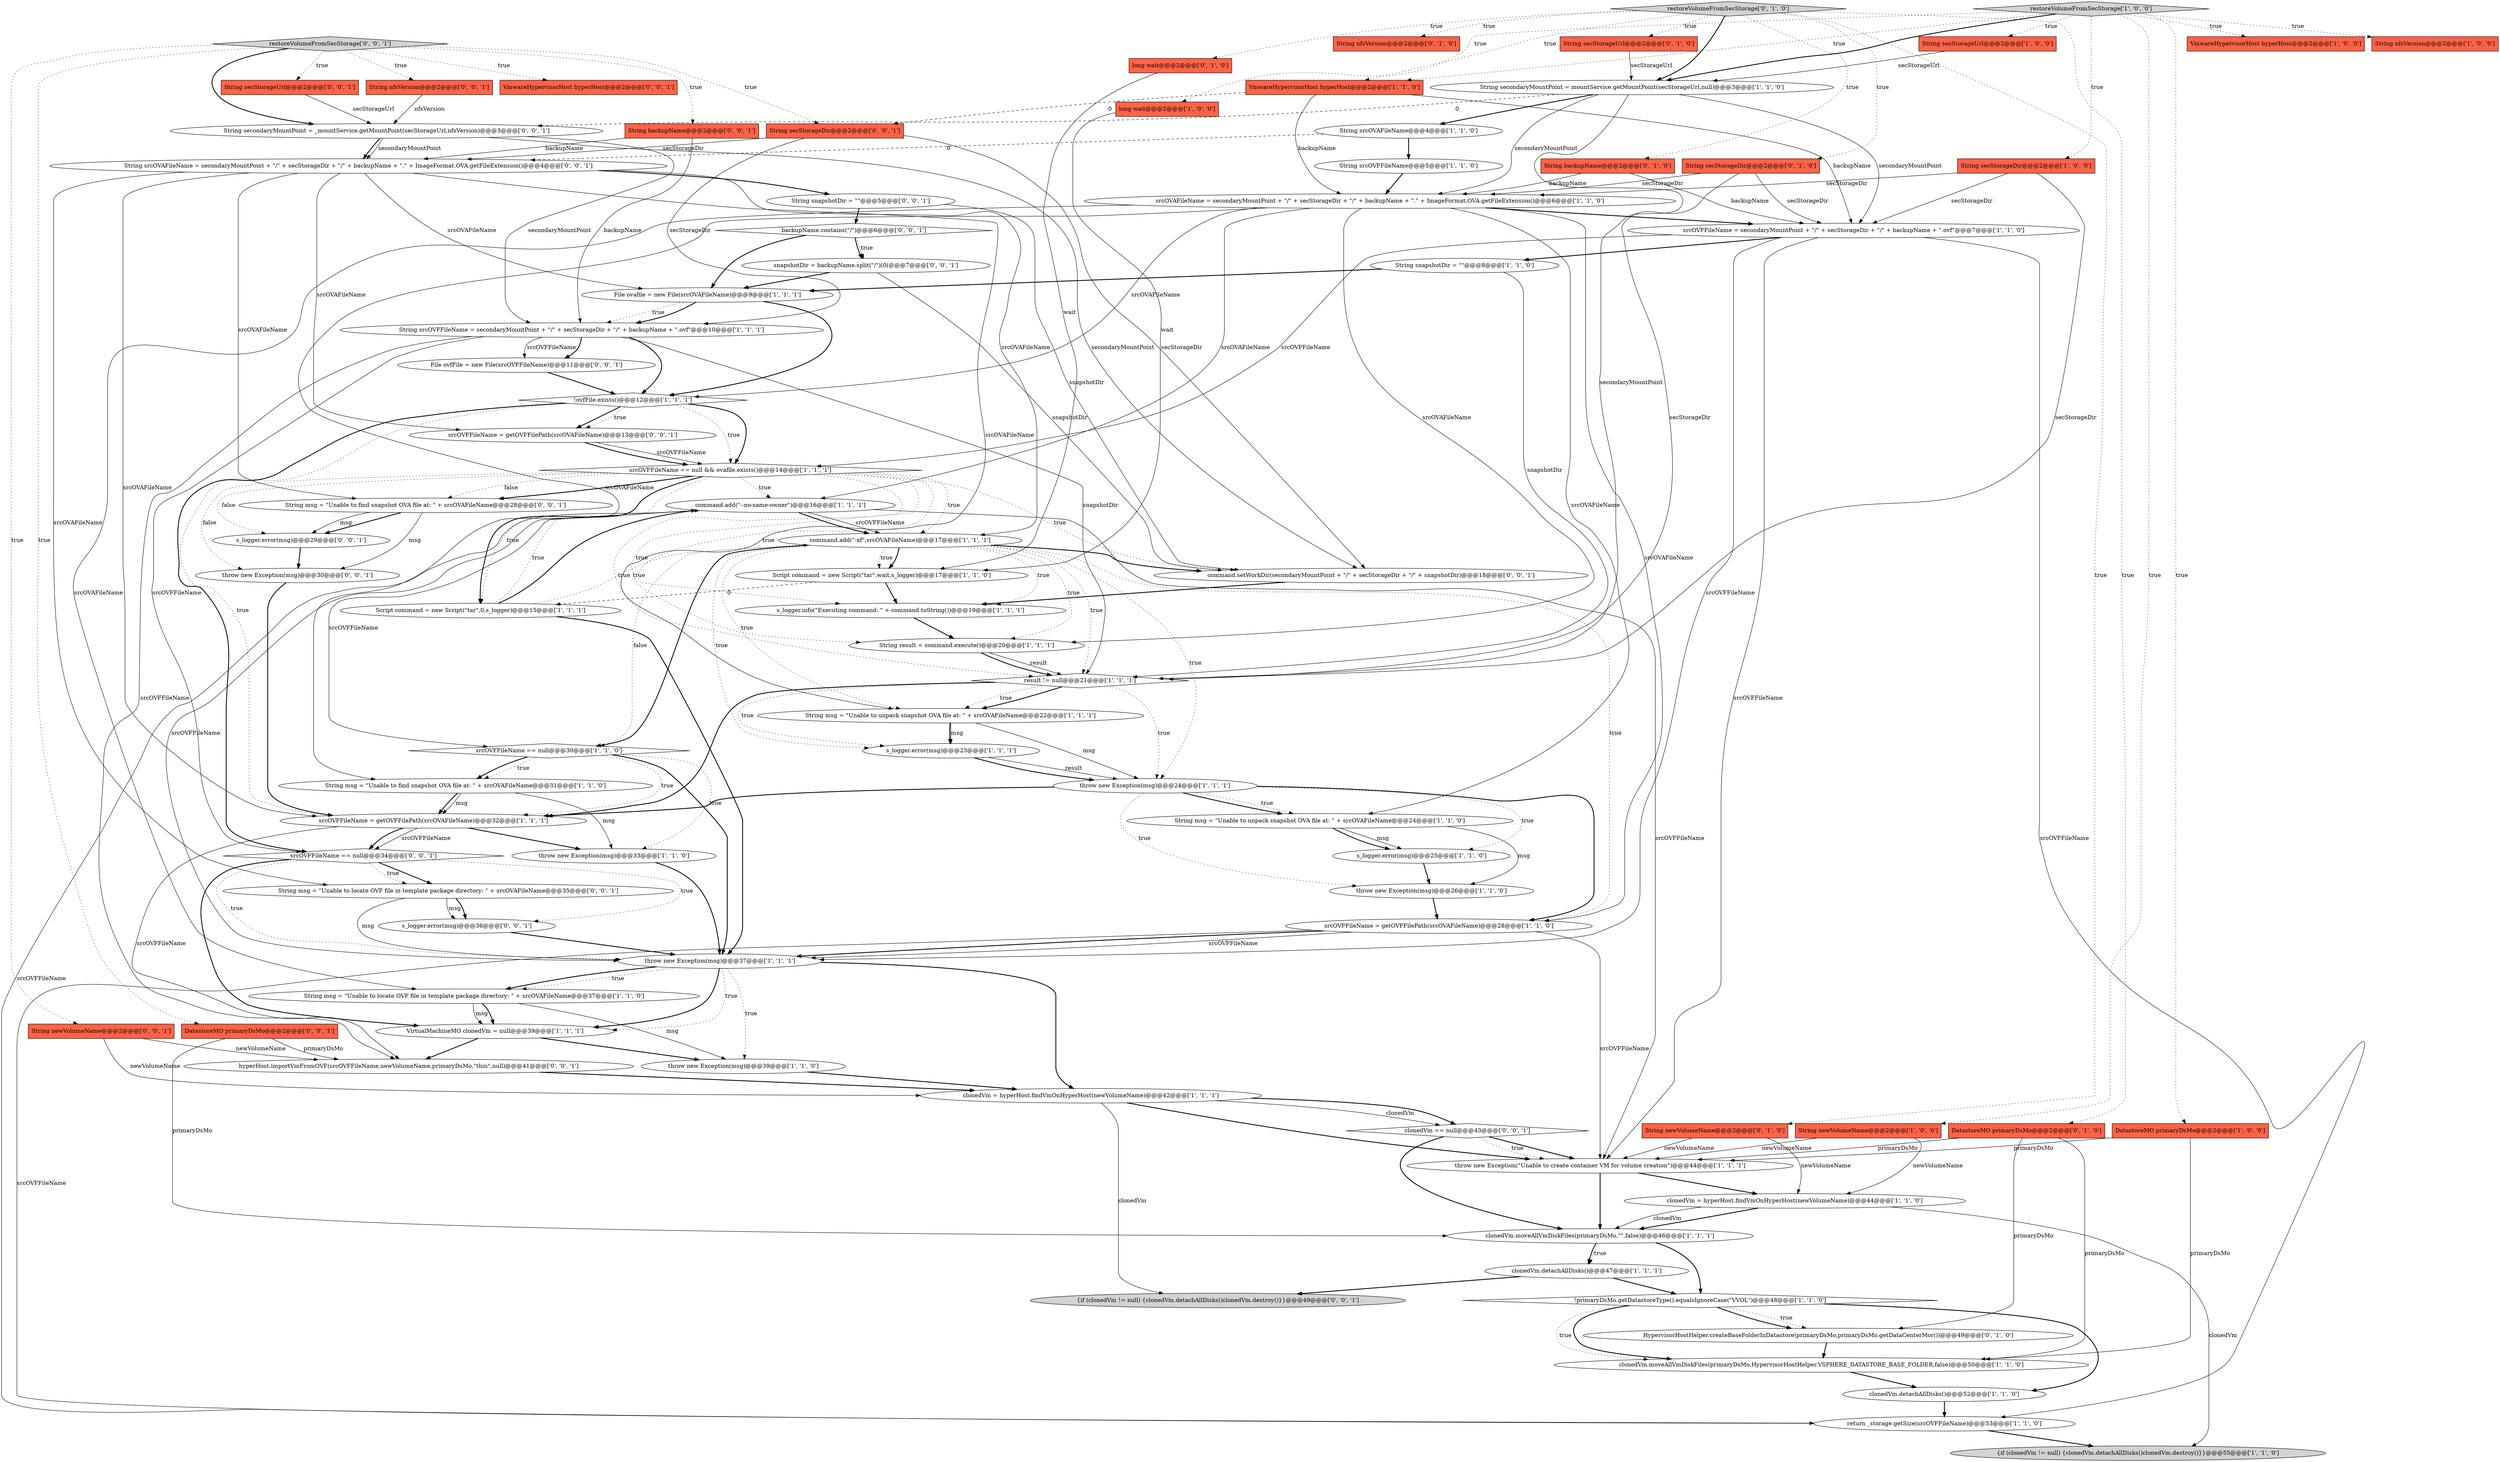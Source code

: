 digraph {
63 [style = filled, label = "snapshotDir = backupName.split(\"/\")(0(@@@7@@@['0', '0', '1']", fillcolor = white, shape = ellipse image = "AAA0AAABBB3BBB"];
35 [style = filled, label = "String result = command.execute()@@@20@@@['1', '1', '1']", fillcolor = white, shape = ellipse image = "AAA0AAABBB1BBB"];
34 [style = filled, label = "VmwareHypervisorHost hyperHost@@@2@@@['1', '0', '0']", fillcolor = tomato, shape = box image = "AAA0AAABBB1BBB"];
26 [style = filled, label = "srcOVAFileName = secondaryMountPoint + \"/\" + secStorageDir + \"/\" + backupName + \".\" + ImageFormat.OVA.getFileExtension()@@@6@@@['1', '1', '0']", fillcolor = white, shape = ellipse image = "AAA0AAABBB1BBB"];
69 [style = filled, label = "hyperHost.importVmFromOVF(srcOVFFileName,newVolumeName,primaryDsMo,\"thin\",null)@@@41@@@['0', '0', '1']", fillcolor = white, shape = ellipse image = "AAA0AAABBB3BBB"];
9 [style = filled, label = "String snapshotDir = \"\"@@@8@@@['1', '1', '0']", fillcolor = white, shape = ellipse image = "AAA0AAABBB1BBB"];
18 [style = filled, label = "clonedVm = hyperHost.findVmOnHyperHost(newVolumeName)@@@44@@@['1', '1', '0']", fillcolor = white, shape = ellipse image = "AAA0AAABBB1BBB"];
55 [style = filled, label = "String secStorageDir@@@2@@@['0', '1', '0']", fillcolor = tomato, shape = box image = "AAA0AAABBB2BBB"];
20 [style = filled, label = "clonedVm.moveAllVmDiskFiles(primaryDsMo,\"\",false)@@@46@@@['1', '1', '1']", fillcolor = white, shape = ellipse image = "AAA0AAABBB1BBB"];
58 [style = filled, label = "String newVolumeName@@@2@@@['0', '1', '0']", fillcolor = tomato, shape = box image = "AAA0AAABBB2BBB"];
81 [style = filled, label = "command.setWorkDir(secondaryMountPoint + \"/\" + secStorageDir + \"/\" + snapshotDir)@@@18@@@['0', '0', '1']", fillcolor = white, shape = ellipse image = "AAA0AAABBB3BBB"];
32 [style = filled, label = "throw new Exception(msg)@@@37@@@['1', '1', '1']", fillcolor = white, shape = ellipse image = "AAA0AAABBB1BBB"];
40 [style = filled, label = "command.add(\"--no-same-owner\")@@@16@@@['1', '1', '1']", fillcolor = white, shape = ellipse image = "AAA0AAABBB1BBB"];
82 [style = filled, label = "String secStorageDir@@@2@@@['0', '0', '1']", fillcolor = tomato, shape = box image = "AAA0AAABBB3BBB"];
44 [style = filled, label = "VirtualMachineMO clonedVm = null@@@39@@@['1', '1', '1']", fillcolor = white, shape = ellipse image = "AAA0AAABBB1BBB"];
66 [style = filled, label = "String snapshotDir = \"\"@@@5@@@['0', '0', '1']", fillcolor = white, shape = ellipse image = "AAA0AAABBB3BBB"];
77 [style = filled, label = "srcOVFFileName == null@@@34@@@['0', '0', '1']", fillcolor = white, shape = diamond image = "AAA0AAABBB3BBB"];
42 [style = filled, label = "String secStorageUrl@@@2@@@['1', '0', '0']", fillcolor = tomato, shape = box image = "AAA0AAABBB1BBB"];
62 [style = filled, label = "String backupName@@@2@@@['0', '0', '1']", fillcolor = tomato, shape = box image = "AAA0AAABBB3BBB"];
0 [style = filled, label = "clonedVm.detachAllDisks()@@@47@@@['1', '1', '1']", fillcolor = white, shape = ellipse image = "AAA0AAABBB1BBB"];
22 [style = filled, label = "throw new Exception(msg)@@@24@@@['1', '1', '1']", fillcolor = white, shape = ellipse image = "AAA0AAABBB1BBB"];
48 [style = filled, label = "throw new Exception(msg)@@@39@@@['1', '1', '0']", fillcolor = white, shape = ellipse image = "AAA0AAABBB1BBB"];
51 [style = filled, label = "String secStorageUrl@@@2@@@['0', '1', '0']", fillcolor = tomato, shape = box image = "AAA0AAABBB2BBB"];
46 [style = filled, label = "clonedVm.detachAllDisks()@@@52@@@['1', '1', '0']", fillcolor = white, shape = ellipse image = "AAA0AAABBB1BBB"];
3 [style = filled, label = "String srcOVAFileName@@@4@@@['1', '1', '0']", fillcolor = white, shape = ellipse image = "AAA0AAABBB1BBB"];
10 [style = filled, label = "srcOVFFileName = secondaryMountPoint + \"/\" + secStorageDir + \"/\" + backupName + \".ovf\"@@@7@@@['1', '1', '0']", fillcolor = white, shape = ellipse image = "AAA0AAABBB1BBB"];
64 [style = filled, label = "String newVolumeName@@@2@@@['0', '0', '1']", fillcolor = tomato, shape = box image = "AAA0AAABBB3BBB"];
65 [style = filled, label = "throw new Exception(msg)@@@30@@@['0', '0', '1']", fillcolor = white, shape = ellipse image = "AAA0AAABBB3BBB"];
27 [style = filled, label = "s_logger.error(msg)@@@25@@@['1', '1', '0']", fillcolor = white, shape = ellipse image = "AAA0AAABBB1BBB"];
15 [style = filled, label = "String secStorageDir@@@2@@@['1', '0', '0']", fillcolor = tomato, shape = box image = "AAA0AAABBB1BBB"];
41 [style = filled, label = "Script command = new Script(\"tar\",wait,s_logger)@@@17@@@['1', '1', '0']", fillcolor = white, shape = ellipse image = "AAA0AAABBB1BBB"];
28 [style = filled, label = "!primaryDsMo.getDatastoreType().equalsIgnoreCase(\"VVOL\")@@@48@@@['1', '1', '0']", fillcolor = white, shape = diamond image = "AAA0AAABBB1BBB"];
12 [style = filled, label = "String srcOVFFileName@@@5@@@['1', '1', '0']", fillcolor = white, shape = ellipse image = "AAA0AAABBB1BBB"];
56 [style = filled, label = "long wait@@@2@@@['0', '1', '0']", fillcolor = tomato, shape = box image = "AAA0AAABBB2BBB"];
60 [style = filled, label = "DatastoreMO primaryDsMo@@@2@@@['0', '0', '1']", fillcolor = tomato, shape = box image = "AAA0AAABBB3BBB"];
83 [style = filled, label = "s_logger.error(msg)@@@36@@@['0', '0', '1']", fillcolor = white, shape = ellipse image = "AAA0AAABBB3BBB"];
36 [style = filled, label = "return _storage.getSize(srcOVFFileName)@@@53@@@['1', '1', '0']", fillcolor = white, shape = ellipse image = "AAA0AAABBB1BBB"];
39 [style = filled, label = "String msg = \"Unable to find snapshot OVA file at: \" + srcOVAFileName@@@31@@@['1', '1', '0']", fillcolor = white, shape = ellipse image = "AAA0AAABBB1BBB"];
52 [style = filled, label = "HypervisorHostHelper.createBaseFolderInDatastore(primaryDsMo,primaryDsMo.getDataCenterMor())@@@49@@@['0', '1', '0']", fillcolor = white, shape = ellipse image = "AAA1AAABBB2BBB"];
67 [style = filled, label = "String msg = \"Unable to find snapshot OVA file at: \" + srcOVAFileName@@@28@@@['0', '0', '1']", fillcolor = white, shape = ellipse image = "AAA0AAABBB3BBB"];
8 [style = filled, label = "throw new Exception(msg)@@@26@@@['1', '1', '0']", fillcolor = white, shape = ellipse image = "AAA0AAABBB1BBB"];
79 [style = filled, label = "String secondaryMountPoint = _mountService.getMountPoint(secStorageUrl,nfsVersion)@@@3@@@['0', '0', '1']", fillcolor = white, shape = ellipse image = "AAA0AAABBB3BBB"];
80 [style = filled, label = "String msg = \"Unable to locate OVF file in template package directory: \" + srcOVAFileName@@@35@@@['0', '0', '1']", fillcolor = white, shape = ellipse image = "AAA0AAABBB3BBB"];
33 [style = filled, label = "Script command = new Script(\"tar\",0,s_logger)@@@15@@@['1', '1', '1']", fillcolor = white, shape = ellipse image = "AAA0AAABBB1BBB"];
24 [style = filled, label = "srcOVFFileName = getOVFFilePath(srcOVAFileName)@@@32@@@['1', '1', '1']", fillcolor = white, shape = ellipse image = "AAA0AAABBB1BBB"];
4 [style = filled, label = "String nfsVersion@@@2@@@['1', '0', '0']", fillcolor = tomato, shape = box image = "AAA0AAABBB1BBB"];
11 [style = filled, label = "result != null@@@21@@@['1', '1', '1']", fillcolor = white, shape = diamond image = "AAA0AAABBB1BBB"];
31 [style = filled, label = "srcOVFFileName == null@@@30@@@['1', '1', '0']", fillcolor = white, shape = diamond image = "AAA0AAABBB1BBB"];
45 [style = filled, label = "command.add(\"-xf\",srcOVAFileName)@@@17@@@['1', '1', '1']", fillcolor = white, shape = ellipse image = "AAA0AAABBB1BBB"];
72 [style = filled, label = "backupName.contains(\"/\")@@@6@@@['0', '0', '1']", fillcolor = white, shape = diamond image = "AAA0AAABBB3BBB"];
76 [style = filled, label = "srcOVFFileName = getOVFFilePath(srcOVAFileName)@@@13@@@['0', '0', '1']", fillcolor = white, shape = ellipse image = "AAA0AAABBB3BBB"];
38 [style = filled, label = "clonedVm = hyperHost.findVmOnHyperHost(newVolumeName)@@@42@@@['1', '1', '1']", fillcolor = white, shape = ellipse image = "AAA0AAABBB1BBB"];
54 [style = filled, label = "String nfsVersion@@@2@@@['0', '1', '0']", fillcolor = tomato, shape = box image = "AAA0AAABBB2BBB"];
19 [style = filled, label = "throw new Exception(\"Unable to create container VM for volume creation\")@@@44@@@['1', '1', '1']", fillcolor = white, shape = ellipse image = "AAA0AAABBB1BBB"];
68 [style = filled, label = "s_logger.error(msg)@@@29@@@['0', '0', '1']", fillcolor = white, shape = ellipse image = "AAA0AAABBB3BBB"];
14 [style = filled, label = "String srcOVFFileName = secondaryMountPoint + \"/\" + secStorageDir + \"/\" + backupName + \".ovf\"@@@10@@@['1', '1', '1']", fillcolor = white, shape = ellipse image = "AAA0AAABBB1BBB"];
75 [style = filled, label = "String secStorageUrl@@@2@@@['0', '0', '1']", fillcolor = tomato, shape = box image = "AAA0AAABBB3BBB"];
2 [style = filled, label = "s_logger.info(\"Executing command: \" + command.toString())@@@19@@@['1', '1', '1']", fillcolor = white, shape = ellipse image = "AAA0AAABBB1BBB"];
71 [style = filled, label = "{if (clonedVm != null) {clonedVm.detachAllDisks()clonedVm.destroy()}}@@@49@@@['0', '0', '1']", fillcolor = lightgray, shape = ellipse image = "AAA0AAABBB3BBB"];
53 [style = filled, label = "restoreVolumeFromSecStorage['0', '1', '0']", fillcolor = lightgray, shape = diamond image = "AAA0AAABBB2BBB"];
57 [style = filled, label = "DatastoreMO primaryDsMo@@@2@@@['0', '1', '0']", fillcolor = tomato, shape = box image = "AAA0AAABBB2BBB"];
50 [style = filled, label = "VmwareHypervisorHost hyperHost@@@2@@@['1', '1', '0']", fillcolor = tomato, shape = box image = "AAA0AAABBB1BBB"];
21 [style = filled, label = "File ovafile = new File(srcOVAFileName)@@@9@@@['1', '1', '1']", fillcolor = white, shape = ellipse image = "AAA0AAABBB1BBB"];
74 [style = filled, label = "String nfsVersion@@@2@@@['0', '0', '1']", fillcolor = tomato, shape = box image = "AAA0AAABBB3BBB"];
16 [style = filled, label = "String msg = \"Unable to unpack snapshot OVA file at: \" + srcOVAFileName@@@24@@@['1', '1', '0']", fillcolor = white, shape = ellipse image = "AAA0AAABBB1BBB"];
13 [style = filled, label = "String secondaryMountPoint = mountService.getMountPoint(secStorageUrl,null)@@@3@@@['1', '1', '0']", fillcolor = white, shape = ellipse image = "AAA0AAABBB1BBB"];
25 [style = filled, label = "{if (clonedVm != null) {clonedVm.detachAllDisks()clonedVm.destroy()}}@@@55@@@['1', '1', '0']", fillcolor = lightgray, shape = ellipse image = "AAA0AAABBB1BBB"];
59 [style = filled, label = "String backupName@@@2@@@['0', '1', '0']", fillcolor = tomato, shape = box image = "AAA0AAABBB2BBB"];
61 [style = filled, label = "restoreVolumeFromSecStorage['0', '0', '1']", fillcolor = lightgray, shape = diamond image = "AAA0AAABBB3BBB"];
70 [style = filled, label = "String srcOVAFileName = secondaryMountPoint + \"/\" + secStorageDir + \"/\" + backupName + \".\" + ImageFormat.OVA.getFileExtension()@@@4@@@['0', '0', '1']", fillcolor = white, shape = ellipse image = "AAA0AAABBB3BBB"];
43 [style = filled, label = "String msg = \"Unable to locate OVF file in template package directory: \" + srcOVAFileName@@@37@@@['1', '1', '0']", fillcolor = white, shape = ellipse image = "AAA0AAABBB1BBB"];
5 [style = filled, label = "s_logger.error(msg)@@@23@@@['1', '1', '1']", fillcolor = white, shape = ellipse image = "AAA0AAABBB1BBB"];
47 [style = filled, label = "throw new Exception(msg)@@@33@@@['1', '1', '0']", fillcolor = white, shape = ellipse image = "AAA0AAABBB1BBB"];
17 [style = filled, label = "!ovfFile.exists()@@@12@@@['1', '1', '1']", fillcolor = white, shape = diamond image = "AAA0AAABBB1BBB"];
7 [style = filled, label = "srcOVFFileName == null && ovafile.exists()@@@14@@@['1', '1', '1']", fillcolor = white, shape = diamond image = "AAA0AAABBB1BBB"];
6 [style = filled, label = "DatastoreMO primaryDsMo@@@2@@@['1', '0', '0']", fillcolor = tomato, shape = box image = "AAA0AAABBB1BBB"];
37 [style = filled, label = "srcOVFFileName = getOVFFilePath(srcOVAFileName)@@@28@@@['1', '1', '0']", fillcolor = white, shape = ellipse image = "AAA0AAABBB1BBB"];
78 [style = filled, label = "VmwareHypervisorHost hyperHost@@@2@@@['0', '0', '1']", fillcolor = tomato, shape = box image = "AAA0AAABBB3BBB"];
29 [style = filled, label = "clonedVm.moveAllVmDiskFiles(primaryDsMo,HypervisorHostHelper.VSPHERE_DATASTORE_BASE_FOLDER,false)@@@50@@@['1', '1', '0']", fillcolor = white, shape = ellipse image = "AAA0AAABBB1BBB"];
1 [style = filled, label = "restoreVolumeFromSecStorage['1', '0', '0']", fillcolor = lightgray, shape = diamond image = "AAA0AAABBB1BBB"];
30 [style = filled, label = "String newVolumeName@@@2@@@['1', '0', '0']", fillcolor = tomato, shape = box image = "AAA0AAABBB1BBB"];
23 [style = filled, label = "String msg = \"Unable to unpack snapshot OVA file at: \" + srcOVAFileName@@@22@@@['1', '1', '1']", fillcolor = white, shape = ellipse image = "AAA0AAABBB1BBB"];
84 [style = filled, label = "clonedVm == null@@@43@@@['0', '0', '1']", fillcolor = white, shape = diamond image = "AAA0AAABBB3BBB"];
49 [style = filled, label = "long wait@@@2@@@['1', '0', '0']", fillcolor = tomato, shape = box image = "AAA0AAABBB1BBB"];
73 [style = filled, label = "File ovfFile = new File(srcOVFFileName)@@@11@@@['0', '0', '1']", fillcolor = white, shape = ellipse image = "AAA0AAABBB3BBB"];
26->39 [style = solid, label="srcOVAFileName"];
9->11 [style = solid, label="snapshotDir"];
11->23 [style = dotted, label="true"];
40->31 [style = solid, label="srcOVFFileName"];
18->20 [style = bold, label=""];
24->47 [style = bold, label=""];
72->21 [style = bold, label=""];
22->24 [style = bold, label=""];
24->69 [style = solid, label="srcOVFFileName"];
64->69 [style = solid, label="newVolumeName"];
13->10 [style = solid, label="secondaryMountPoint"];
44->48 [style = bold, label=""];
84->19 [style = bold, label=""];
80->83 [style = solid, label="msg"];
45->41 [style = bold, label=""];
72->63 [style = dotted, label="true"];
15->11 [style = solid, label="secStorageDir"];
13->26 [style = solid, label="secondaryMountPoint"];
33->32 [style = bold, label=""];
45->23 [style = dotted, label="true"];
1->42 [style = dotted, label="true"];
31->32 [style = bold, label=""];
84->20 [style = bold, label=""];
37->32 [style = solid, label="srcOVFFileName"];
32->43 [style = dotted, label="true"];
7->67 [style = dotted, label="false"];
53->54 [style = dotted, label="true"];
32->48 [style = dotted, label="true"];
45->2 [style = dotted, label="true"];
39->24 [style = bold, label=""];
45->5 [style = dotted, label="true"];
24->77 [style = bold, label=""];
53->13 [style = bold, label=""];
38->84 [style = solid, label="clonedVm"];
17->24 [style = dotted, label="true"];
10->36 [style = solid, label="srcOVFFileName"];
11->23 [style = bold, label=""];
75->79 [style = solid, label="secStorageUrl"];
43->44 [style = solid, label="msg"];
77->80 [style = bold, label=""];
66->81 [style = solid, label="snapshotDir"];
16->27 [style = solid, label="msg"];
65->24 [style = bold, label=""];
26->17 [style = solid, label="srcOVAFileName"];
21->14 [style = dotted, label="true"];
31->39 [style = bold, label=""];
20->0 [style = bold, label=""];
30->18 [style = solid, label="newVolumeName"];
43->44 [style = bold, label=""];
39->47 [style = solid, label="msg"];
60->20 [style = solid, label="primaryDsMo"];
28->29 [style = bold, label=""];
7->67 [style = bold, label=""];
11->5 [style = dotted, label="true"];
45->11 [style = dotted, label="true"];
37->19 [style = solid, label="srcOVFFileName"];
14->17 [style = bold, label=""];
66->72 [style = bold, label=""];
63->21 [style = bold, label=""];
49->41 [style = solid, label="wait"];
32->38 [style = bold, label=""];
45->31 [style = dotted, label="false"];
45->37 [style = dotted, label="true"];
0->71 [style = bold, label=""];
61->62 [style = dotted, label="true"];
10->7 [style = solid, label="srcOVFFileName"];
57->52 [style = solid, label="primaryDsMo"];
1->15 [style = dotted, label="true"];
35->11 [style = solid, label="result"];
70->66 [style = bold, label=""];
76->7 [style = solid, label="srcOVFFileName"];
40->45 [style = bold, label=""];
53->50 [style = dotted, label="true"];
38->19 [style = bold, label=""];
8->37 [style = bold, label=""];
15->10 [style = solid, label="secStorageDir"];
83->32 [style = bold, label=""];
70->67 [style = solid, label="srcOVAFileName"];
74->79 [style = solid, label="nfsVersion"];
47->32 [style = bold, label=""];
52->29 [style = bold, label=""];
37->32 [style = bold, label=""];
28->52 [style = dotted, label="true"];
22->27 [style = dotted, label="true"];
45->31 [style = bold, label=""];
27->8 [style = bold, label=""];
13->11 [style = solid, label="secondaryMountPoint"];
51->13 [style = solid, label="secStorageUrl"];
59->10 [style = solid, label="backupName"];
82->81 [style = solid, label="secStorageDir"];
77->80 [style = dotted, label="true"];
37->36 [style = solid, label="srcOVFFileName"];
31->47 [style = dotted, label="true"];
23->5 [style = bold, label=""];
14->73 [style = solid, label="srcOVFFileName"];
5->22 [style = bold, label=""];
30->19 [style = solid, label="newVolumeName"];
53->59 [style = dotted, label="true"];
61->64 [style = dotted, label="true"];
14->69 [style = solid, label="srcOVFFileName"];
55->10 [style = solid, label="secStorageDir"];
16->8 [style = solid, label="msg"];
26->16 [style = solid, label="srcOVAFileName"];
79->81 [style = solid, label="secondaryMountPoint"];
79->70 [style = bold, label=""];
7->33 [style = dotted, label="true"];
80->32 [style = solid, label="msg"];
40->32 [style = solid, label="srcOVFFileName"];
23->22 [style = solid, label="msg"];
35->11 [style = bold, label=""];
77->44 [style = bold, label=""];
48->38 [style = bold, label=""];
77->83 [style = dotted, label="true"];
63->81 [style = solid, label="snapshotDir"];
19->18 [style = bold, label=""];
28->29 [style = dotted, label="true"];
1->4 [style = dotted, label="true"];
17->77 [style = bold, label=""];
77->32 [style = dotted, label="true"];
61->74 [style = dotted, label="true"];
1->13 [style = bold, label=""];
7->2 [style = dotted, label="true"];
12->26 [style = bold, label=""];
33->40 [style = dotted, label="true"];
1->49 [style = dotted, label="true"];
61->60 [style = dotted, label="true"];
21->14 [style = bold, label=""];
70->21 [style = solid, label="srcOVAFileName"];
53->58 [style = dotted, label="true"];
84->19 [style = dotted, label="true"];
7->33 [style = bold, label=""];
31->24 [style = dotted, label="true"];
58->19 [style = solid, label="newVolumeName"];
82->70 [style = solid, label="secStorageDir"];
67->68 [style = solid, label="msg"];
41->2 [style = bold, label=""];
56->41 [style = solid, label="wait"];
40->36 [style = solid, label="srcOVFFileName"];
39->24 [style = solid, label="msg"];
45->41 [style = dotted, label="true"];
53->51 [style = dotted, label="true"];
22->16 [style = bold, label=""];
28->52 [style = bold, label=""];
14->11 [style = solid, label="snapshotDir"];
57->29 [style = solid, label="primaryDsMo"];
11->24 [style = bold, label=""];
7->45 [style = dotted, label="true"];
13->79 [style = dashed, label="0"];
67->68 [style = bold, label=""];
20->0 [style = dotted, label="true"];
7->11 [style = dotted, label="true"];
33->40 [style = bold, label=""];
79->14 [style = solid, label="secondaryMountPoint"];
70->23 [style = solid, label="srcOVAFileName"];
14->73 [style = bold, label=""];
3->70 [style = dashed, label="0"];
1->50 [style = dotted, label="true"];
10->32 [style = solid, label="srcOVFFileName"];
42->13 [style = solid, label="secStorageUrl"];
18->25 [style = solid, label="clonedVm"];
70->80 [style = solid, label="srcOVAFileName"];
3->12 [style = bold, label=""];
53->56 [style = dotted, label="true"];
1->34 [style = dotted, label="true"];
16->27 [style = bold, label=""];
59->26 [style = solid, label="backupName"];
10->19 [style = solid, label="srcOVFFileName"];
44->69 [style = bold, label=""];
13->3 [style = bold, label=""];
32->44 [style = dotted, label="true"];
73->17 [style = bold, label=""];
45->35 [style = dotted, label="true"];
26->40 [style = solid, label="srcOVAFileName"];
31->39 [style = dotted, label="true"];
61->75 [style = dotted, label="true"];
40->45 [style = solid, label="srcOVFFileName"];
17->7 [style = bold, label=""];
46->36 [style = bold, label=""];
53->57 [style = dotted, label="true"];
67->65 [style = solid, label="msg"];
6->19 [style = solid, label="primaryDsMo"];
64->38 [style = solid, label="newVolumeName"];
55->11 [style = solid, label="secStorageDir"];
45->81 [style = bold, label=""];
76->7 [style = bold, label=""];
7->35 [style = dotted, label="true"];
26->43 [style = solid, label="srcOVAFileName"];
26->37 [style = solid, label="srcOVAFileName"];
29->46 [style = bold, label=""];
26->35 [style = solid, label="srcOVAFileName"];
32->43 [style = bold, label=""];
33->45 [style = dotted, label="true"];
7->81 [style = dotted, label="true"];
15->26 [style = solid, label="secStorageDir"];
50->26 [style = solid, label="backupName"];
70->76 [style = solid, label="srcOVAFileName"];
22->16 [style = dotted, label="true"];
62->70 [style = solid, label="backupName"];
17->7 [style = dotted, label="true"];
45->22 [style = dotted, label="true"];
10->9 [style = bold, label=""];
81->2 [style = bold, label=""];
40->19 [style = solid, label="srcOVFFileName"];
62->14 [style = solid, label="backupName"];
38->84 [style = bold, label=""];
19->20 [style = bold, label=""];
21->17 [style = bold, label=""];
80->83 [style = bold, label=""];
22->8 [style = dotted, label="true"];
5->22 [style = solid, label="result"];
50->82 [style = dashed, label="0"];
36->25 [style = bold, label=""];
26->10 [style = bold, label=""];
9->21 [style = bold, label=""];
43->48 [style = solid, label="msg"];
58->18 [style = solid, label="newVolumeName"];
17->76 [style = bold, label=""];
1->6 [style = dotted, label="true"];
38->71 [style = solid, label="clonedVm"];
70->45 [style = solid, label="srcOVAFileName"];
72->63 [style = bold, label=""];
61->79 [style = bold, label=""];
61->78 [style = dotted, label="true"];
7->68 [style = dotted, label="false"];
18->20 [style = solid, label="clonedVm"];
79->70 [style = solid, label="secondaryMountPoint"];
69->38 [style = bold, label=""];
1->30 [style = dotted, label="true"];
28->46 [style = bold, label=""];
68->65 [style = bold, label=""];
53->55 [style = dotted, label="true"];
23->5 [style = solid, label="msg"];
6->29 [style = solid, label="primaryDsMo"];
17->76 [style = dotted, label="true"];
20->28 [style = bold, label=""];
61->82 [style = dotted, label="true"];
32->44 [style = bold, label=""];
60->69 [style = solid, label="primaryDsMo"];
57->19 [style = solid, label="primaryDsMo"];
7->40 [style = dotted, label="true"];
0->28 [style = bold, label=""];
24->77 [style = solid, label="srcOVFFileName"];
14->77 [style = solid, label="srcOVFFileName"];
41->33 [style = dashed, label="0"];
82->14 [style = solid, label="secStorageDir"];
11->22 [style = dotted, label="true"];
70->24 [style = solid, label="srcOVAFileName"];
7->65 [style = dotted, label="false"];
2->35 [style = bold, label=""];
50->10 [style = solid, label="backupName"];
55->26 [style = solid, label="secStorageDir"];
22->37 [style = bold, label=""];
}
